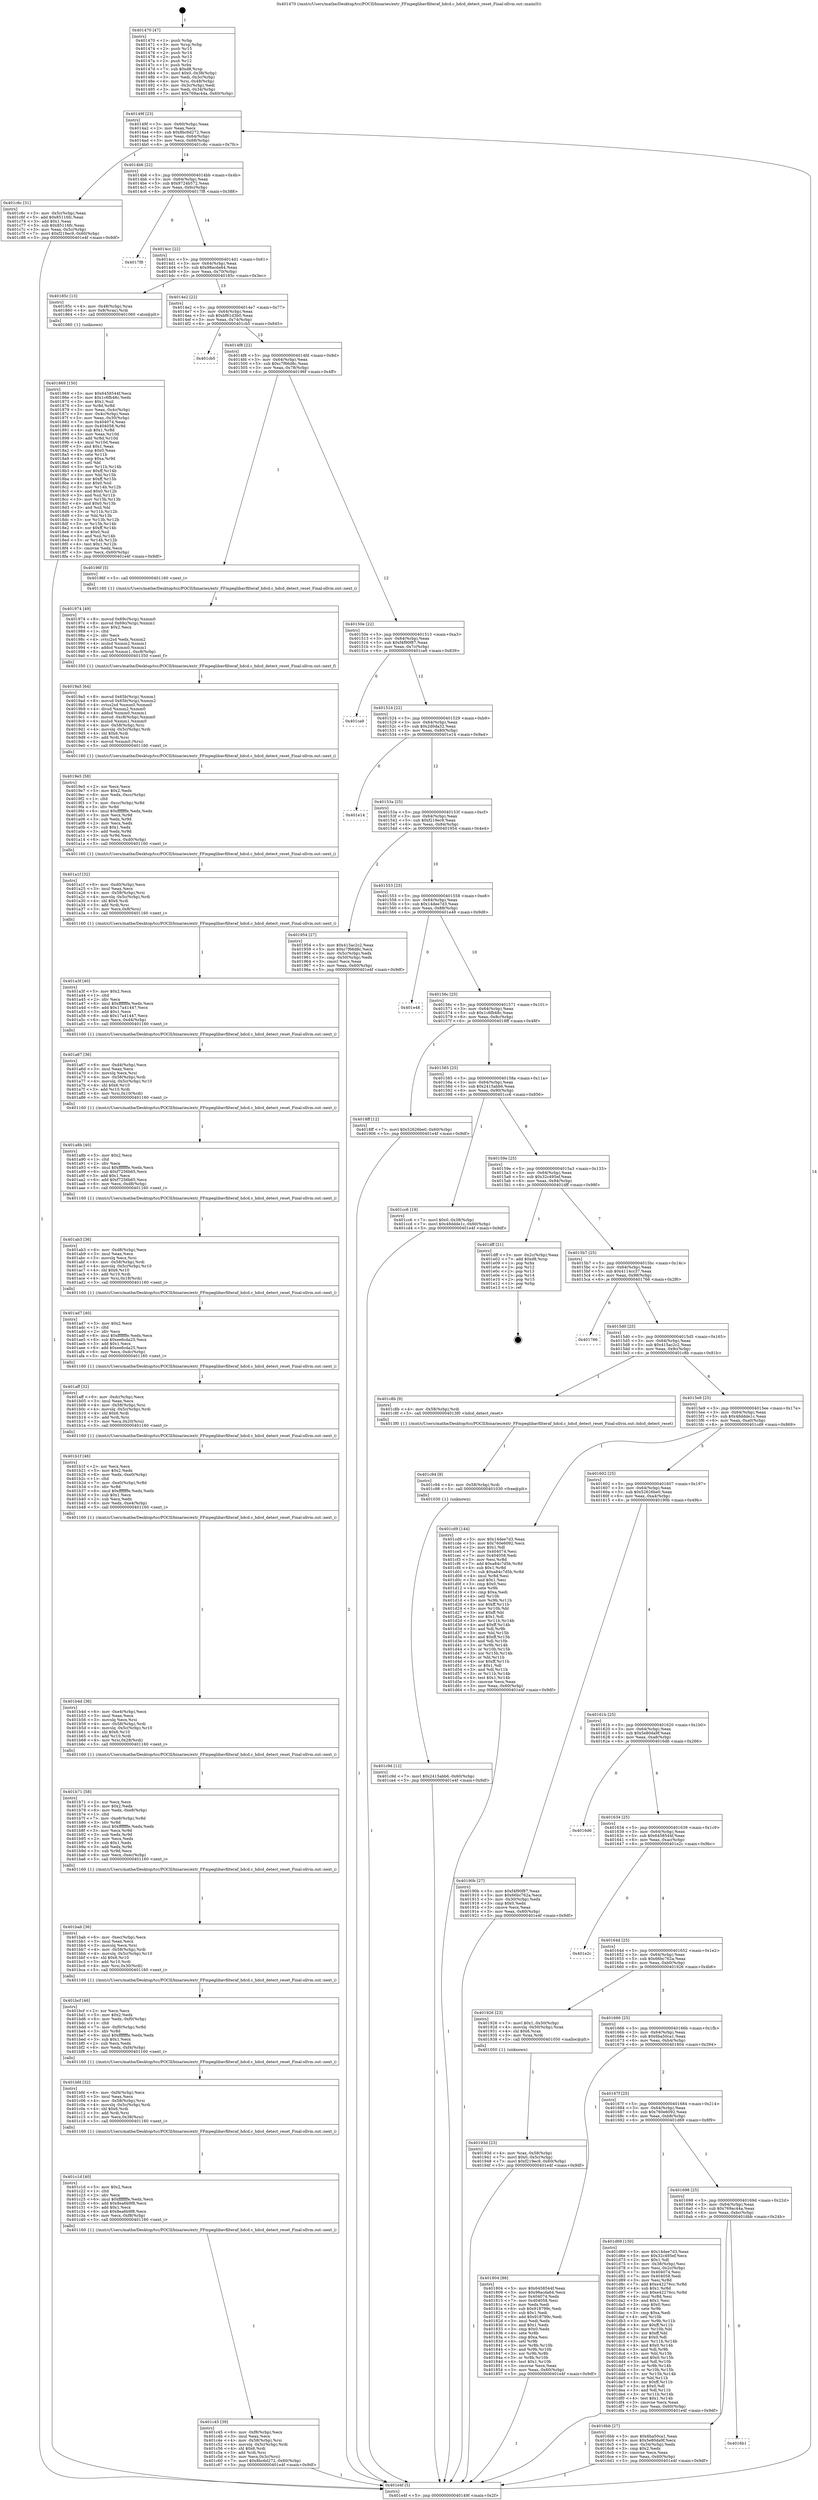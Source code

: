digraph "0x401470" {
  label = "0x401470 (/mnt/c/Users/mathe/Desktop/tcc/POCII/binaries/extr_FFmpeglibavfilteraf_hdcd.c_hdcd_detect_reset_Final-ollvm.out::main(0))"
  labelloc = "t"
  node[shape=record]

  Entry [label="",width=0.3,height=0.3,shape=circle,fillcolor=black,style=filled]
  "0x40149f" [label="{
     0x40149f [23]\l
     | [instrs]\l
     &nbsp;&nbsp;0x40149f \<+3\>: mov -0x60(%rbp),%eax\l
     &nbsp;&nbsp;0x4014a2 \<+2\>: mov %eax,%ecx\l
     &nbsp;&nbsp;0x4014a4 \<+6\>: sub $0x8bc6d272,%ecx\l
     &nbsp;&nbsp;0x4014aa \<+3\>: mov %eax,-0x64(%rbp)\l
     &nbsp;&nbsp;0x4014ad \<+3\>: mov %ecx,-0x68(%rbp)\l
     &nbsp;&nbsp;0x4014b0 \<+6\>: je 0000000000401c6c \<main+0x7fc\>\l
  }"]
  "0x401c6c" [label="{
     0x401c6c [31]\l
     | [instrs]\l
     &nbsp;&nbsp;0x401c6c \<+3\>: mov -0x5c(%rbp),%eax\l
     &nbsp;&nbsp;0x401c6f \<+5\>: add $0x85116fc,%eax\l
     &nbsp;&nbsp;0x401c74 \<+3\>: add $0x1,%eax\l
     &nbsp;&nbsp;0x401c77 \<+5\>: sub $0x85116fc,%eax\l
     &nbsp;&nbsp;0x401c7c \<+3\>: mov %eax,-0x5c(%rbp)\l
     &nbsp;&nbsp;0x401c7f \<+7\>: movl $0xf219ec9,-0x60(%rbp)\l
     &nbsp;&nbsp;0x401c86 \<+5\>: jmp 0000000000401e4f \<main+0x9df\>\l
  }"]
  "0x4014b6" [label="{
     0x4014b6 [22]\l
     | [instrs]\l
     &nbsp;&nbsp;0x4014b6 \<+5\>: jmp 00000000004014bb \<main+0x4b\>\l
     &nbsp;&nbsp;0x4014bb \<+3\>: mov -0x64(%rbp),%eax\l
     &nbsp;&nbsp;0x4014be \<+5\>: sub $0x9724b572,%eax\l
     &nbsp;&nbsp;0x4014c3 \<+3\>: mov %eax,-0x6c(%rbp)\l
     &nbsp;&nbsp;0x4014c6 \<+6\>: je 00000000004017f8 \<main+0x388\>\l
  }"]
  Exit [label="",width=0.3,height=0.3,shape=circle,fillcolor=black,style=filled,peripheries=2]
  "0x4017f8" [label="{
     0x4017f8\l
  }", style=dashed]
  "0x4014cc" [label="{
     0x4014cc [22]\l
     | [instrs]\l
     &nbsp;&nbsp;0x4014cc \<+5\>: jmp 00000000004014d1 \<main+0x61\>\l
     &nbsp;&nbsp;0x4014d1 \<+3\>: mov -0x64(%rbp),%eax\l
     &nbsp;&nbsp;0x4014d4 \<+5\>: sub $0x98acda64,%eax\l
     &nbsp;&nbsp;0x4014d9 \<+3\>: mov %eax,-0x70(%rbp)\l
     &nbsp;&nbsp;0x4014dc \<+6\>: je 000000000040185c \<main+0x3ec\>\l
  }"]
  "0x401c9d" [label="{
     0x401c9d [12]\l
     | [instrs]\l
     &nbsp;&nbsp;0x401c9d \<+7\>: movl $0x2415abb6,-0x60(%rbp)\l
     &nbsp;&nbsp;0x401ca4 \<+5\>: jmp 0000000000401e4f \<main+0x9df\>\l
  }"]
  "0x40185c" [label="{
     0x40185c [13]\l
     | [instrs]\l
     &nbsp;&nbsp;0x40185c \<+4\>: mov -0x48(%rbp),%rax\l
     &nbsp;&nbsp;0x401860 \<+4\>: mov 0x8(%rax),%rdi\l
     &nbsp;&nbsp;0x401864 \<+5\>: call 0000000000401060 \<atoi@plt\>\l
     | [calls]\l
     &nbsp;&nbsp;0x401060 \{1\} (unknown)\l
  }"]
  "0x4014e2" [label="{
     0x4014e2 [22]\l
     | [instrs]\l
     &nbsp;&nbsp;0x4014e2 \<+5\>: jmp 00000000004014e7 \<main+0x77\>\l
     &nbsp;&nbsp;0x4014e7 \<+3\>: mov -0x64(%rbp),%eax\l
     &nbsp;&nbsp;0x4014ea \<+5\>: sub $0xbf61d3b0,%eax\l
     &nbsp;&nbsp;0x4014ef \<+3\>: mov %eax,-0x74(%rbp)\l
     &nbsp;&nbsp;0x4014f2 \<+6\>: je 0000000000401cb5 \<main+0x845\>\l
  }"]
  "0x401c94" [label="{
     0x401c94 [9]\l
     | [instrs]\l
     &nbsp;&nbsp;0x401c94 \<+4\>: mov -0x58(%rbp),%rdi\l
     &nbsp;&nbsp;0x401c98 \<+5\>: call 0000000000401030 \<free@plt\>\l
     | [calls]\l
     &nbsp;&nbsp;0x401030 \{1\} (unknown)\l
  }"]
  "0x401cb5" [label="{
     0x401cb5\l
  }", style=dashed]
  "0x4014f8" [label="{
     0x4014f8 [22]\l
     | [instrs]\l
     &nbsp;&nbsp;0x4014f8 \<+5\>: jmp 00000000004014fd \<main+0x8d\>\l
     &nbsp;&nbsp;0x4014fd \<+3\>: mov -0x64(%rbp),%eax\l
     &nbsp;&nbsp;0x401500 \<+5\>: sub $0xc7f66d8c,%eax\l
     &nbsp;&nbsp;0x401505 \<+3\>: mov %eax,-0x78(%rbp)\l
     &nbsp;&nbsp;0x401508 \<+6\>: je 000000000040196f \<main+0x4ff\>\l
  }"]
  "0x401c45" [label="{
     0x401c45 [39]\l
     | [instrs]\l
     &nbsp;&nbsp;0x401c45 \<+6\>: mov -0xf8(%rbp),%ecx\l
     &nbsp;&nbsp;0x401c4b \<+3\>: imul %eax,%ecx\l
     &nbsp;&nbsp;0x401c4e \<+4\>: mov -0x58(%rbp),%rsi\l
     &nbsp;&nbsp;0x401c52 \<+4\>: movslq -0x5c(%rbp),%rdi\l
     &nbsp;&nbsp;0x401c56 \<+4\>: shl $0x6,%rdi\l
     &nbsp;&nbsp;0x401c5a \<+3\>: add %rdi,%rsi\l
     &nbsp;&nbsp;0x401c5d \<+3\>: mov %ecx,0x3c(%rsi)\l
     &nbsp;&nbsp;0x401c60 \<+7\>: movl $0x8bc6d272,-0x60(%rbp)\l
     &nbsp;&nbsp;0x401c67 \<+5\>: jmp 0000000000401e4f \<main+0x9df\>\l
  }"]
  "0x40196f" [label="{
     0x40196f [5]\l
     | [instrs]\l
     &nbsp;&nbsp;0x40196f \<+5\>: call 0000000000401160 \<next_i\>\l
     | [calls]\l
     &nbsp;&nbsp;0x401160 \{1\} (/mnt/c/Users/mathe/Desktop/tcc/POCII/binaries/extr_FFmpeglibavfilteraf_hdcd.c_hdcd_detect_reset_Final-ollvm.out::next_i)\l
  }"]
  "0x40150e" [label="{
     0x40150e [22]\l
     | [instrs]\l
     &nbsp;&nbsp;0x40150e \<+5\>: jmp 0000000000401513 \<main+0xa3\>\l
     &nbsp;&nbsp;0x401513 \<+3\>: mov -0x64(%rbp),%eax\l
     &nbsp;&nbsp;0x401516 \<+5\>: sub $0xf4f90f87,%eax\l
     &nbsp;&nbsp;0x40151b \<+3\>: mov %eax,-0x7c(%rbp)\l
     &nbsp;&nbsp;0x40151e \<+6\>: je 0000000000401ca9 \<main+0x839\>\l
  }"]
  "0x401c1d" [label="{
     0x401c1d [40]\l
     | [instrs]\l
     &nbsp;&nbsp;0x401c1d \<+5\>: mov $0x2,%ecx\l
     &nbsp;&nbsp;0x401c22 \<+1\>: cltd\l
     &nbsp;&nbsp;0x401c23 \<+2\>: idiv %ecx\l
     &nbsp;&nbsp;0x401c25 \<+6\>: imul $0xfffffffe,%edx,%ecx\l
     &nbsp;&nbsp;0x401c2b \<+6\>: add $0x8ea6b9f8,%ecx\l
     &nbsp;&nbsp;0x401c31 \<+3\>: add $0x1,%ecx\l
     &nbsp;&nbsp;0x401c34 \<+6\>: sub $0x8ea6b9f8,%ecx\l
     &nbsp;&nbsp;0x401c3a \<+6\>: mov %ecx,-0xf8(%rbp)\l
     &nbsp;&nbsp;0x401c40 \<+5\>: call 0000000000401160 \<next_i\>\l
     | [calls]\l
     &nbsp;&nbsp;0x401160 \{1\} (/mnt/c/Users/mathe/Desktop/tcc/POCII/binaries/extr_FFmpeglibavfilteraf_hdcd.c_hdcd_detect_reset_Final-ollvm.out::next_i)\l
  }"]
  "0x401ca9" [label="{
     0x401ca9\l
  }", style=dashed]
  "0x401524" [label="{
     0x401524 [22]\l
     | [instrs]\l
     &nbsp;&nbsp;0x401524 \<+5\>: jmp 0000000000401529 \<main+0xb9\>\l
     &nbsp;&nbsp;0x401529 \<+3\>: mov -0x64(%rbp),%eax\l
     &nbsp;&nbsp;0x40152c \<+5\>: sub $0x2d0da32,%eax\l
     &nbsp;&nbsp;0x401531 \<+3\>: mov %eax,-0x80(%rbp)\l
     &nbsp;&nbsp;0x401534 \<+6\>: je 0000000000401e14 \<main+0x9a4\>\l
  }"]
  "0x401bfd" [label="{
     0x401bfd [32]\l
     | [instrs]\l
     &nbsp;&nbsp;0x401bfd \<+6\>: mov -0xf4(%rbp),%ecx\l
     &nbsp;&nbsp;0x401c03 \<+3\>: imul %eax,%ecx\l
     &nbsp;&nbsp;0x401c06 \<+4\>: mov -0x58(%rbp),%rsi\l
     &nbsp;&nbsp;0x401c0a \<+4\>: movslq -0x5c(%rbp),%rdi\l
     &nbsp;&nbsp;0x401c0e \<+4\>: shl $0x6,%rdi\l
     &nbsp;&nbsp;0x401c12 \<+3\>: add %rdi,%rsi\l
     &nbsp;&nbsp;0x401c15 \<+3\>: mov %ecx,0x38(%rsi)\l
     &nbsp;&nbsp;0x401c18 \<+5\>: call 0000000000401160 \<next_i\>\l
     | [calls]\l
     &nbsp;&nbsp;0x401160 \{1\} (/mnt/c/Users/mathe/Desktop/tcc/POCII/binaries/extr_FFmpeglibavfilteraf_hdcd.c_hdcd_detect_reset_Final-ollvm.out::next_i)\l
  }"]
  "0x401e14" [label="{
     0x401e14\l
  }", style=dashed]
  "0x40153a" [label="{
     0x40153a [25]\l
     | [instrs]\l
     &nbsp;&nbsp;0x40153a \<+5\>: jmp 000000000040153f \<main+0xcf\>\l
     &nbsp;&nbsp;0x40153f \<+3\>: mov -0x64(%rbp),%eax\l
     &nbsp;&nbsp;0x401542 \<+5\>: sub $0xf219ec9,%eax\l
     &nbsp;&nbsp;0x401547 \<+6\>: mov %eax,-0x84(%rbp)\l
     &nbsp;&nbsp;0x40154d \<+6\>: je 0000000000401954 \<main+0x4e4\>\l
  }"]
  "0x401bcf" [label="{
     0x401bcf [46]\l
     | [instrs]\l
     &nbsp;&nbsp;0x401bcf \<+2\>: xor %ecx,%ecx\l
     &nbsp;&nbsp;0x401bd1 \<+5\>: mov $0x2,%edx\l
     &nbsp;&nbsp;0x401bd6 \<+6\>: mov %edx,-0xf0(%rbp)\l
     &nbsp;&nbsp;0x401bdc \<+1\>: cltd\l
     &nbsp;&nbsp;0x401bdd \<+7\>: mov -0xf0(%rbp),%r8d\l
     &nbsp;&nbsp;0x401be4 \<+3\>: idiv %r8d\l
     &nbsp;&nbsp;0x401be7 \<+6\>: imul $0xfffffffe,%edx,%edx\l
     &nbsp;&nbsp;0x401bed \<+3\>: sub $0x1,%ecx\l
     &nbsp;&nbsp;0x401bf0 \<+2\>: sub %ecx,%edx\l
     &nbsp;&nbsp;0x401bf2 \<+6\>: mov %edx,-0xf4(%rbp)\l
     &nbsp;&nbsp;0x401bf8 \<+5\>: call 0000000000401160 \<next_i\>\l
     | [calls]\l
     &nbsp;&nbsp;0x401160 \{1\} (/mnt/c/Users/mathe/Desktop/tcc/POCII/binaries/extr_FFmpeglibavfilteraf_hdcd.c_hdcd_detect_reset_Final-ollvm.out::next_i)\l
  }"]
  "0x401954" [label="{
     0x401954 [27]\l
     | [instrs]\l
     &nbsp;&nbsp;0x401954 \<+5\>: mov $0x415ac2c2,%eax\l
     &nbsp;&nbsp;0x401959 \<+5\>: mov $0xc7f66d8c,%ecx\l
     &nbsp;&nbsp;0x40195e \<+3\>: mov -0x5c(%rbp),%edx\l
     &nbsp;&nbsp;0x401961 \<+3\>: cmp -0x50(%rbp),%edx\l
     &nbsp;&nbsp;0x401964 \<+3\>: cmovl %ecx,%eax\l
     &nbsp;&nbsp;0x401967 \<+3\>: mov %eax,-0x60(%rbp)\l
     &nbsp;&nbsp;0x40196a \<+5\>: jmp 0000000000401e4f \<main+0x9df\>\l
  }"]
  "0x401553" [label="{
     0x401553 [25]\l
     | [instrs]\l
     &nbsp;&nbsp;0x401553 \<+5\>: jmp 0000000000401558 \<main+0xe8\>\l
     &nbsp;&nbsp;0x401558 \<+3\>: mov -0x64(%rbp),%eax\l
     &nbsp;&nbsp;0x40155b \<+5\>: sub $0x14dee7d3,%eax\l
     &nbsp;&nbsp;0x401560 \<+6\>: mov %eax,-0x88(%rbp)\l
     &nbsp;&nbsp;0x401566 \<+6\>: je 0000000000401e48 \<main+0x9d8\>\l
  }"]
  "0x401bab" [label="{
     0x401bab [36]\l
     | [instrs]\l
     &nbsp;&nbsp;0x401bab \<+6\>: mov -0xec(%rbp),%ecx\l
     &nbsp;&nbsp;0x401bb1 \<+3\>: imul %eax,%ecx\l
     &nbsp;&nbsp;0x401bb4 \<+3\>: movslq %ecx,%rsi\l
     &nbsp;&nbsp;0x401bb7 \<+4\>: mov -0x58(%rbp),%rdi\l
     &nbsp;&nbsp;0x401bbb \<+4\>: movslq -0x5c(%rbp),%r10\l
     &nbsp;&nbsp;0x401bbf \<+4\>: shl $0x6,%r10\l
     &nbsp;&nbsp;0x401bc3 \<+3\>: add %r10,%rdi\l
     &nbsp;&nbsp;0x401bc6 \<+4\>: mov %rsi,0x30(%rdi)\l
     &nbsp;&nbsp;0x401bca \<+5\>: call 0000000000401160 \<next_i\>\l
     | [calls]\l
     &nbsp;&nbsp;0x401160 \{1\} (/mnt/c/Users/mathe/Desktop/tcc/POCII/binaries/extr_FFmpeglibavfilteraf_hdcd.c_hdcd_detect_reset_Final-ollvm.out::next_i)\l
  }"]
  "0x401e48" [label="{
     0x401e48\l
  }", style=dashed]
  "0x40156c" [label="{
     0x40156c [25]\l
     | [instrs]\l
     &nbsp;&nbsp;0x40156c \<+5\>: jmp 0000000000401571 \<main+0x101\>\l
     &nbsp;&nbsp;0x401571 \<+3\>: mov -0x64(%rbp),%eax\l
     &nbsp;&nbsp;0x401574 \<+5\>: sub $0x1c6fb48c,%eax\l
     &nbsp;&nbsp;0x401579 \<+6\>: mov %eax,-0x8c(%rbp)\l
     &nbsp;&nbsp;0x40157f \<+6\>: je 00000000004018ff \<main+0x48f\>\l
  }"]
  "0x401b71" [label="{
     0x401b71 [58]\l
     | [instrs]\l
     &nbsp;&nbsp;0x401b71 \<+2\>: xor %ecx,%ecx\l
     &nbsp;&nbsp;0x401b73 \<+5\>: mov $0x2,%edx\l
     &nbsp;&nbsp;0x401b78 \<+6\>: mov %edx,-0xe8(%rbp)\l
     &nbsp;&nbsp;0x401b7e \<+1\>: cltd\l
     &nbsp;&nbsp;0x401b7f \<+7\>: mov -0xe8(%rbp),%r8d\l
     &nbsp;&nbsp;0x401b86 \<+3\>: idiv %r8d\l
     &nbsp;&nbsp;0x401b89 \<+6\>: imul $0xfffffffe,%edx,%edx\l
     &nbsp;&nbsp;0x401b8f \<+3\>: mov %ecx,%r9d\l
     &nbsp;&nbsp;0x401b92 \<+3\>: sub %edx,%r9d\l
     &nbsp;&nbsp;0x401b95 \<+2\>: mov %ecx,%edx\l
     &nbsp;&nbsp;0x401b97 \<+3\>: sub $0x1,%edx\l
     &nbsp;&nbsp;0x401b9a \<+3\>: add %edx,%r9d\l
     &nbsp;&nbsp;0x401b9d \<+3\>: sub %r9d,%ecx\l
     &nbsp;&nbsp;0x401ba0 \<+6\>: mov %ecx,-0xec(%rbp)\l
     &nbsp;&nbsp;0x401ba6 \<+5\>: call 0000000000401160 \<next_i\>\l
     | [calls]\l
     &nbsp;&nbsp;0x401160 \{1\} (/mnt/c/Users/mathe/Desktop/tcc/POCII/binaries/extr_FFmpeglibavfilteraf_hdcd.c_hdcd_detect_reset_Final-ollvm.out::next_i)\l
  }"]
  "0x4018ff" [label="{
     0x4018ff [12]\l
     | [instrs]\l
     &nbsp;&nbsp;0x4018ff \<+7\>: movl $0x52626be0,-0x60(%rbp)\l
     &nbsp;&nbsp;0x401906 \<+5\>: jmp 0000000000401e4f \<main+0x9df\>\l
  }"]
  "0x401585" [label="{
     0x401585 [25]\l
     | [instrs]\l
     &nbsp;&nbsp;0x401585 \<+5\>: jmp 000000000040158a \<main+0x11a\>\l
     &nbsp;&nbsp;0x40158a \<+3\>: mov -0x64(%rbp),%eax\l
     &nbsp;&nbsp;0x40158d \<+5\>: sub $0x2415abb6,%eax\l
     &nbsp;&nbsp;0x401592 \<+6\>: mov %eax,-0x90(%rbp)\l
     &nbsp;&nbsp;0x401598 \<+6\>: je 0000000000401cc6 \<main+0x856\>\l
  }"]
  "0x401b4d" [label="{
     0x401b4d [36]\l
     | [instrs]\l
     &nbsp;&nbsp;0x401b4d \<+6\>: mov -0xe4(%rbp),%ecx\l
     &nbsp;&nbsp;0x401b53 \<+3\>: imul %eax,%ecx\l
     &nbsp;&nbsp;0x401b56 \<+3\>: movslq %ecx,%rsi\l
     &nbsp;&nbsp;0x401b59 \<+4\>: mov -0x58(%rbp),%rdi\l
     &nbsp;&nbsp;0x401b5d \<+4\>: movslq -0x5c(%rbp),%r10\l
     &nbsp;&nbsp;0x401b61 \<+4\>: shl $0x6,%r10\l
     &nbsp;&nbsp;0x401b65 \<+3\>: add %r10,%rdi\l
     &nbsp;&nbsp;0x401b68 \<+4\>: mov %rsi,0x28(%rdi)\l
     &nbsp;&nbsp;0x401b6c \<+5\>: call 0000000000401160 \<next_i\>\l
     | [calls]\l
     &nbsp;&nbsp;0x401160 \{1\} (/mnt/c/Users/mathe/Desktop/tcc/POCII/binaries/extr_FFmpeglibavfilteraf_hdcd.c_hdcd_detect_reset_Final-ollvm.out::next_i)\l
  }"]
  "0x401cc6" [label="{
     0x401cc6 [19]\l
     | [instrs]\l
     &nbsp;&nbsp;0x401cc6 \<+7\>: movl $0x0,-0x38(%rbp)\l
     &nbsp;&nbsp;0x401ccd \<+7\>: movl $0x48ddde1c,-0x60(%rbp)\l
     &nbsp;&nbsp;0x401cd4 \<+5\>: jmp 0000000000401e4f \<main+0x9df\>\l
  }"]
  "0x40159e" [label="{
     0x40159e [25]\l
     | [instrs]\l
     &nbsp;&nbsp;0x40159e \<+5\>: jmp 00000000004015a3 \<main+0x133\>\l
     &nbsp;&nbsp;0x4015a3 \<+3\>: mov -0x64(%rbp),%eax\l
     &nbsp;&nbsp;0x4015a6 \<+5\>: sub $0x32c495ef,%eax\l
     &nbsp;&nbsp;0x4015ab \<+6\>: mov %eax,-0x94(%rbp)\l
     &nbsp;&nbsp;0x4015b1 \<+6\>: je 0000000000401dff \<main+0x98f\>\l
  }"]
  "0x401b1f" [label="{
     0x401b1f [46]\l
     | [instrs]\l
     &nbsp;&nbsp;0x401b1f \<+2\>: xor %ecx,%ecx\l
     &nbsp;&nbsp;0x401b21 \<+5\>: mov $0x2,%edx\l
     &nbsp;&nbsp;0x401b26 \<+6\>: mov %edx,-0xe0(%rbp)\l
     &nbsp;&nbsp;0x401b2c \<+1\>: cltd\l
     &nbsp;&nbsp;0x401b2d \<+7\>: mov -0xe0(%rbp),%r8d\l
     &nbsp;&nbsp;0x401b34 \<+3\>: idiv %r8d\l
     &nbsp;&nbsp;0x401b37 \<+6\>: imul $0xfffffffe,%edx,%edx\l
     &nbsp;&nbsp;0x401b3d \<+3\>: sub $0x1,%ecx\l
     &nbsp;&nbsp;0x401b40 \<+2\>: sub %ecx,%edx\l
     &nbsp;&nbsp;0x401b42 \<+6\>: mov %edx,-0xe4(%rbp)\l
     &nbsp;&nbsp;0x401b48 \<+5\>: call 0000000000401160 \<next_i\>\l
     | [calls]\l
     &nbsp;&nbsp;0x401160 \{1\} (/mnt/c/Users/mathe/Desktop/tcc/POCII/binaries/extr_FFmpeglibavfilteraf_hdcd.c_hdcd_detect_reset_Final-ollvm.out::next_i)\l
  }"]
  "0x401dff" [label="{
     0x401dff [21]\l
     | [instrs]\l
     &nbsp;&nbsp;0x401dff \<+3\>: mov -0x2c(%rbp),%eax\l
     &nbsp;&nbsp;0x401e02 \<+7\>: add $0xd8,%rsp\l
     &nbsp;&nbsp;0x401e09 \<+1\>: pop %rbx\l
     &nbsp;&nbsp;0x401e0a \<+2\>: pop %r12\l
     &nbsp;&nbsp;0x401e0c \<+2\>: pop %r13\l
     &nbsp;&nbsp;0x401e0e \<+2\>: pop %r14\l
     &nbsp;&nbsp;0x401e10 \<+2\>: pop %r15\l
     &nbsp;&nbsp;0x401e12 \<+1\>: pop %rbp\l
     &nbsp;&nbsp;0x401e13 \<+1\>: ret\l
  }"]
  "0x4015b7" [label="{
     0x4015b7 [25]\l
     | [instrs]\l
     &nbsp;&nbsp;0x4015b7 \<+5\>: jmp 00000000004015bc \<main+0x14c\>\l
     &nbsp;&nbsp;0x4015bc \<+3\>: mov -0x64(%rbp),%eax\l
     &nbsp;&nbsp;0x4015bf \<+5\>: sub $0x4114cc37,%eax\l
     &nbsp;&nbsp;0x4015c4 \<+6\>: mov %eax,-0x98(%rbp)\l
     &nbsp;&nbsp;0x4015ca \<+6\>: je 0000000000401766 \<main+0x2f6\>\l
  }"]
  "0x401aff" [label="{
     0x401aff [32]\l
     | [instrs]\l
     &nbsp;&nbsp;0x401aff \<+6\>: mov -0xdc(%rbp),%ecx\l
     &nbsp;&nbsp;0x401b05 \<+3\>: imul %eax,%ecx\l
     &nbsp;&nbsp;0x401b08 \<+4\>: mov -0x58(%rbp),%rsi\l
     &nbsp;&nbsp;0x401b0c \<+4\>: movslq -0x5c(%rbp),%rdi\l
     &nbsp;&nbsp;0x401b10 \<+4\>: shl $0x6,%rdi\l
     &nbsp;&nbsp;0x401b14 \<+3\>: add %rdi,%rsi\l
     &nbsp;&nbsp;0x401b17 \<+3\>: mov %ecx,0x20(%rsi)\l
     &nbsp;&nbsp;0x401b1a \<+5\>: call 0000000000401160 \<next_i\>\l
     | [calls]\l
     &nbsp;&nbsp;0x401160 \{1\} (/mnt/c/Users/mathe/Desktop/tcc/POCII/binaries/extr_FFmpeglibavfilteraf_hdcd.c_hdcd_detect_reset_Final-ollvm.out::next_i)\l
  }"]
  "0x401766" [label="{
     0x401766\l
  }", style=dashed]
  "0x4015d0" [label="{
     0x4015d0 [25]\l
     | [instrs]\l
     &nbsp;&nbsp;0x4015d0 \<+5\>: jmp 00000000004015d5 \<main+0x165\>\l
     &nbsp;&nbsp;0x4015d5 \<+3\>: mov -0x64(%rbp),%eax\l
     &nbsp;&nbsp;0x4015d8 \<+5\>: sub $0x415ac2c2,%eax\l
     &nbsp;&nbsp;0x4015dd \<+6\>: mov %eax,-0x9c(%rbp)\l
     &nbsp;&nbsp;0x4015e3 \<+6\>: je 0000000000401c8b \<main+0x81b\>\l
  }"]
  "0x401ad7" [label="{
     0x401ad7 [40]\l
     | [instrs]\l
     &nbsp;&nbsp;0x401ad7 \<+5\>: mov $0x2,%ecx\l
     &nbsp;&nbsp;0x401adc \<+1\>: cltd\l
     &nbsp;&nbsp;0x401add \<+2\>: idiv %ecx\l
     &nbsp;&nbsp;0x401adf \<+6\>: imul $0xfffffffe,%edx,%ecx\l
     &nbsp;&nbsp;0x401ae5 \<+6\>: sub $0xee6cda25,%ecx\l
     &nbsp;&nbsp;0x401aeb \<+3\>: add $0x1,%ecx\l
     &nbsp;&nbsp;0x401aee \<+6\>: add $0xee6cda25,%ecx\l
     &nbsp;&nbsp;0x401af4 \<+6\>: mov %ecx,-0xdc(%rbp)\l
     &nbsp;&nbsp;0x401afa \<+5\>: call 0000000000401160 \<next_i\>\l
     | [calls]\l
     &nbsp;&nbsp;0x401160 \{1\} (/mnt/c/Users/mathe/Desktop/tcc/POCII/binaries/extr_FFmpeglibavfilteraf_hdcd.c_hdcd_detect_reset_Final-ollvm.out::next_i)\l
  }"]
  "0x401c8b" [label="{
     0x401c8b [9]\l
     | [instrs]\l
     &nbsp;&nbsp;0x401c8b \<+4\>: mov -0x58(%rbp),%rdi\l
     &nbsp;&nbsp;0x401c8f \<+5\>: call 00000000004013f0 \<hdcd_detect_reset\>\l
     | [calls]\l
     &nbsp;&nbsp;0x4013f0 \{1\} (/mnt/c/Users/mathe/Desktop/tcc/POCII/binaries/extr_FFmpeglibavfilteraf_hdcd.c_hdcd_detect_reset_Final-ollvm.out::hdcd_detect_reset)\l
  }"]
  "0x4015e9" [label="{
     0x4015e9 [25]\l
     | [instrs]\l
     &nbsp;&nbsp;0x4015e9 \<+5\>: jmp 00000000004015ee \<main+0x17e\>\l
     &nbsp;&nbsp;0x4015ee \<+3\>: mov -0x64(%rbp),%eax\l
     &nbsp;&nbsp;0x4015f1 \<+5\>: sub $0x48ddde1c,%eax\l
     &nbsp;&nbsp;0x4015f6 \<+6\>: mov %eax,-0xa0(%rbp)\l
     &nbsp;&nbsp;0x4015fc \<+6\>: je 0000000000401cd9 \<main+0x869\>\l
  }"]
  "0x401ab3" [label="{
     0x401ab3 [36]\l
     | [instrs]\l
     &nbsp;&nbsp;0x401ab3 \<+6\>: mov -0xd8(%rbp),%ecx\l
     &nbsp;&nbsp;0x401ab9 \<+3\>: imul %eax,%ecx\l
     &nbsp;&nbsp;0x401abc \<+3\>: movslq %ecx,%rsi\l
     &nbsp;&nbsp;0x401abf \<+4\>: mov -0x58(%rbp),%rdi\l
     &nbsp;&nbsp;0x401ac3 \<+4\>: movslq -0x5c(%rbp),%r10\l
     &nbsp;&nbsp;0x401ac7 \<+4\>: shl $0x6,%r10\l
     &nbsp;&nbsp;0x401acb \<+3\>: add %r10,%rdi\l
     &nbsp;&nbsp;0x401ace \<+4\>: mov %rsi,0x18(%rdi)\l
     &nbsp;&nbsp;0x401ad2 \<+5\>: call 0000000000401160 \<next_i\>\l
     | [calls]\l
     &nbsp;&nbsp;0x401160 \{1\} (/mnt/c/Users/mathe/Desktop/tcc/POCII/binaries/extr_FFmpeglibavfilteraf_hdcd.c_hdcd_detect_reset_Final-ollvm.out::next_i)\l
  }"]
  "0x401cd9" [label="{
     0x401cd9 [144]\l
     | [instrs]\l
     &nbsp;&nbsp;0x401cd9 \<+5\>: mov $0x14dee7d3,%eax\l
     &nbsp;&nbsp;0x401cde \<+5\>: mov $0x760e6092,%ecx\l
     &nbsp;&nbsp;0x401ce3 \<+2\>: mov $0x1,%dl\l
     &nbsp;&nbsp;0x401ce5 \<+7\>: mov 0x404074,%esi\l
     &nbsp;&nbsp;0x401cec \<+7\>: mov 0x404058,%edi\l
     &nbsp;&nbsp;0x401cf3 \<+3\>: mov %esi,%r8d\l
     &nbsp;&nbsp;0x401cf6 \<+7\>: add $0xa84c7d5b,%r8d\l
     &nbsp;&nbsp;0x401cfd \<+4\>: sub $0x1,%r8d\l
     &nbsp;&nbsp;0x401d01 \<+7\>: sub $0xa84c7d5b,%r8d\l
     &nbsp;&nbsp;0x401d08 \<+4\>: imul %r8d,%esi\l
     &nbsp;&nbsp;0x401d0c \<+3\>: and $0x1,%esi\l
     &nbsp;&nbsp;0x401d0f \<+3\>: cmp $0x0,%esi\l
     &nbsp;&nbsp;0x401d12 \<+4\>: sete %r9b\l
     &nbsp;&nbsp;0x401d16 \<+3\>: cmp $0xa,%edi\l
     &nbsp;&nbsp;0x401d19 \<+4\>: setl %r10b\l
     &nbsp;&nbsp;0x401d1d \<+3\>: mov %r9b,%r11b\l
     &nbsp;&nbsp;0x401d20 \<+4\>: xor $0xff,%r11b\l
     &nbsp;&nbsp;0x401d24 \<+3\>: mov %r10b,%bl\l
     &nbsp;&nbsp;0x401d27 \<+3\>: xor $0xff,%bl\l
     &nbsp;&nbsp;0x401d2a \<+3\>: xor $0x1,%dl\l
     &nbsp;&nbsp;0x401d2d \<+3\>: mov %r11b,%r14b\l
     &nbsp;&nbsp;0x401d30 \<+4\>: and $0xff,%r14b\l
     &nbsp;&nbsp;0x401d34 \<+3\>: and %dl,%r9b\l
     &nbsp;&nbsp;0x401d37 \<+3\>: mov %bl,%r15b\l
     &nbsp;&nbsp;0x401d3a \<+4\>: and $0xff,%r15b\l
     &nbsp;&nbsp;0x401d3e \<+3\>: and %dl,%r10b\l
     &nbsp;&nbsp;0x401d41 \<+3\>: or %r9b,%r14b\l
     &nbsp;&nbsp;0x401d44 \<+3\>: or %r10b,%r15b\l
     &nbsp;&nbsp;0x401d47 \<+3\>: xor %r15b,%r14b\l
     &nbsp;&nbsp;0x401d4a \<+3\>: or %bl,%r11b\l
     &nbsp;&nbsp;0x401d4d \<+4\>: xor $0xff,%r11b\l
     &nbsp;&nbsp;0x401d51 \<+3\>: or $0x1,%dl\l
     &nbsp;&nbsp;0x401d54 \<+3\>: and %dl,%r11b\l
     &nbsp;&nbsp;0x401d57 \<+3\>: or %r11b,%r14b\l
     &nbsp;&nbsp;0x401d5a \<+4\>: test $0x1,%r14b\l
     &nbsp;&nbsp;0x401d5e \<+3\>: cmovne %ecx,%eax\l
     &nbsp;&nbsp;0x401d61 \<+3\>: mov %eax,-0x60(%rbp)\l
     &nbsp;&nbsp;0x401d64 \<+5\>: jmp 0000000000401e4f \<main+0x9df\>\l
  }"]
  "0x401602" [label="{
     0x401602 [25]\l
     | [instrs]\l
     &nbsp;&nbsp;0x401602 \<+5\>: jmp 0000000000401607 \<main+0x197\>\l
     &nbsp;&nbsp;0x401607 \<+3\>: mov -0x64(%rbp),%eax\l
     &nbsp;&nbsp;0x40160a \<+5\>: sub $0x52626be0,%eax\l
     &nbsp;&nbsp;0x40160f \<+6\>: mov %eax,-0xa4(%rbp)\l
     &nbsp;&nbsp;0x401615 \<+6\>: je 000000000040190b \<main+0x49b\>\l
  }"]
  "0x401a8b" [label="{
     0x401a8b [40]\l
     | [instrs]\l
     &nbsp;&nbsp;0x401a8b \<+5\>: mov $0x2,%ecx\l
     &nbsp;&nbsp;0x401a90 \<+1\>: cltd\l
     &nbsp;&nbsp;0x401a91 \<+2\>: idiv %ecx\l
     &nbsp;&nbsp;0x401a93 \<+6\>: imul $0xfffffffe,%edx,%ecx\l
     &nbsp;&nbsp;0x401a99 \<+6\>: sub $0xf7256b65,%ecx\l
     &nbsp;&nbsp;0x401a9f \<+3\>: add $0x1,%ecx\l
     &nbsp;&nbsp;0x401aa2 \<+6\>: add $0xf7256b65,%ecx\l
     &nbsp;&nbsp;0x401aa8 \<+6\>: mov %ecx,-0xd8(%rbp)\l
     &nbsp;&nbsp;0x401aae \<+5\>: call 0000000000401160 \<next_i\>\l
     | [calls]\l
     &nbsp;&nbsp;0x401160 \{1\} (/mnt/c/Users/mathe/Desktop/tcc/POCII/binaries/extr_FFmpeglibavfilteraf_hdcd.c_hdcd_detect_reset_Final-ollvm.out::next_i)\l
  }"]
  "0x40190b" [label="{
     0x40190b [27]\l
     | [instrs]\l
     &nbsp;&nbsp;0x40190b \<+5\>: mov $0xf4f90f87,%eax\l
     &nbsp;&nbsp;0x401910 \<+5\>: mov $0x66bc762a,%ecx\l
     &nbsp;&nbsp;0x401915 \<+3\>: mov -0x30(%rbp),%edx\l
     &nbsp;&nbsp;0x401918 \<+3\>: cmp $0x0,%edx\l
     &nbsp;&nbsp;0x40191b \<+3\>: cmove %ecx,%eax\l
     &nbsp;&nbsp;0x40191e \<+3\>: mov %eax,-0x60(%rbp)\l
     &nbsp;&nbsp;0x401921 \<+5\>: jmp 0000000000401e4f \<main+0x9df\>\l
  }"]
  "0x40161b" [label="{
     0x40161b [25]\l
     | [instrs]\l
     &nbsp;&nbsp;0x40161b \<+5\>: jmp 0000000000401620 \<main+0x1b0\>\l
     &nbsp;&nbsp;0x401620 \<+3\>: mov -0x64(%rbp),%eax\l
     &nbsp;&nbsp;0x401623 \<+5\>: sub $0x5e80da9f,%eax\l
     &nbsp;&nbsp;0x401628 \<+6\>: mov %eax,-0xa8(%rbp)\l
     &nbsp;&nbsp;0x40162e \<+6\>: je 00000000004016d6 \<main+0x266\>\l
  }"]
  "0x401a67" [label="{
     0x401a67 [36]\l
     | [instrs]\l
     &nbsp;&nbsp;0x401a67 \<+6\>: mov -0xd4(%rbp),%ecx\l
     &nbsp;&nbsp;0x401a6d \<+3\>: imul %eax,%ecx\l
     &nbsp;&nbsp;0x401a70 \<+3\>: movslq %ecx,%rsi\l
     &nbsp;&nbsp;0x401a73 \<+4\>: mov -0x58(%rbp),%rdi\l
     &nbsp;&nbsp;0x401a77 \<+4\>: movslq -0x5c(%rbp),%r10\l
     &nbsp;&nbsp;0x401a7b \<+4\>: shl $0x6,%r10\l
     &nbsp;&nbsp;0x401a7f \<+3\>: add %r10,%rdi\l
     &nbsp;&nbsp;0x401a82 \<+4\>: mov %rsi,0x10(%rdi)\l
     &nbsp;&nbsp;0x401a86 \<+5\>: call 0000000000401160 \<next_i\>\l
     | [calls]\l
     &nbsp;&nbsp;0x401160 \{1\} (/mnt/c/Users/mathe/Desktop/tcc/POCII/binaries/extr_FFmpeglibavfilteraf_hdcd.c_hdcd_detect_reset_Final-ollvm.out::next_i)\l
  }"]
  "0x4016d6" [label="{
     0x4016d6\l
  }", style=dashed]
  "0x401634" [label="{
     0x401634 [25]\l
     | [instrs]\l
     &nbsp;&nbsp;0x401634 \<+5\>: jmp 0000000000401639 \<main+0x1c9\>\l
     &nbsp;&nbsp;0x401639 \<+3\>: mov -0x64(%rbp),%eax\l
     &nbsp;&nbsp;0x40163c \<+5\>: sub $0x6458544f,%eax\l
     &nbsp;&nbsp;0x401641 \<+6\>: mov %eax,-0xac(%rbp)\l
     &nbsp;&nbsp;0x401647 \<+6\>: je 0000000000401e2c \<main+0x9bc\>\l
  }"]
  "0x401a3f" [label="{
     0x401a3f [40]\l
     | [instrs]\l
     &nbsp;&nbsp;0x401a3f \<+5\>: mov $0x2,%ecx\l
     &nbsp;&nbsp;0x401a44 \<+1\>: cltd\l
     &nbsp;&nbsp;0x401a45 \<+2\>: idiv %ecx\l
     &nbsp;&nbsp;0x401a47 \<+6\>: imul $0xfffffffe,%edx,%ecx\l
     &nbsp;&nbsp;0x401a4d \<+6\>: add $0x17a41447,%ecx\l
     &nbsp;&nbsp;0x401a53 \<+3\>: add $0x1,%ecx\l
     &nbsp;&nbsp;0x401a56 \<+6\>: sub $0x17a41447,%ecx\l
     &nbsp;&nbsp;0x401a5c \<+6\>: mov %ecx,-0xd4(%rbp)\l
     &nbsp;&nbsp;0x401a62 \<+5\>: call 0000000000401160 \<next_i\>\l
     | [calls]\l
     &nbsp;&nbsp;0x401160 \{1\} (/mnt/c/Users/mathe/Desktop/tcc/POCII/binaries/extr_FFmpeglibavfilteraf_hdcd.c_hdcd_detect_reset_Final-ollvm.out::next_i)\l
  }"]
  "0x401e2c" [label="{
     0x401e2c\l
  }", style=dashed]
  "0x40164d" [label="{
     0x40164d [25]\l
     | [instrs]\l
     &nbsp;&nbsp;0x40164d \<+5\>: jmp 0000000000401652 \<main+0x1e2\>\l
     &nbsp;&nbsp;0x401652 \<+3\>: mov -0x64(%rbp),%eax\l
     &nbsp;&nbsp;0x401655 \<+5\>: sub $0x66bc762a,%eax\l
     &nbsp;&nbsp;0x40165a \<+6\>: mov %eax,-0xb0(%rbp)\l
     &nbsp;&nbsp;0x401660 \<+6\>: je 0000000000401926 \<main+0x4b6\>\l
  }"]
  "0x401a1f" [label="{
     0x401a1f [32]\l
     | [instrs]\l
     &nbsp;&nbsp;0x401a1f \<+6\>: mov -0xd0(%rbp),%ecx\l
     &nbsp;&nbsp;0x401a25 \<+3\>: imul %eax,%ecx\l
     &nbsp;&nbsp;0x401a28 \<+4\>: mov -0x58(%rbp),%rsi\l
     &nbsp;&nbsp;0x401a2c \<+4\>: movslq -0x5c(%rbp),%rdi\l
     &nbsp;&nbsp;0x401a30 \<+4\>: shl $0x6,%rdi\l
     &nbsp;&nbsp;0x401a34 \<+3\>: add %rdi,%rsi\l
     &nbsp;&nbsp;0x401a37 \<+3\>: mov %ecx,0x8(%rsi)\l
     &nbsp;&nbsp;0x401a3a \<+5\>: call 0000000000401160 \<next_i\>\l
     | [calls]\l
     &nbsp;&nbsp;0x401160 \{1\} (/mnt/c/Users/mathe/Desktop/tcc/POCII/binaries/extr_FFmpeglibavfilteraf_hdcd.c_hdcd_detect_reset_Final-ollvm.out::next_i)\l
  }"]
  "0x401926" [label="{
     0x401926 [23]\l
     | [instrs]\l
     &nbsp;&nbsp;0x401926 \<+7\>: movl $0x1,-0x50(%rbp)\l
     &nbsp;&nbsp;0x40192d \<+4\>: movslq -0x50(%rbp),%rax\l
     &nbsp;&nbsp;0x401931 \<+4\>: shl $0x6,%rax\l
     &nbsp;&nbsp;0x401935 \<+3\>: mov %rax,%rdi\l
     &nbsp;&nbsp;0x401938 \<+5\>: call 0000000000401050 \<malloc@plt\>\l
     | [calls]\l
     &nbsp;&nbsp;0x401050 \{1\} (unknown)\l
  }"]
  "0x401666" [label="{
     0x401666 [25]\l
     | [instrs]\l
     &nbsp;&nbsp;0x401666 \<+5\>: jmp 000000000040166b \<main+0x1fb\>\l
     &nbsp;&nbsp;0x40166b \<+3\>: mov -0x64(%rbp),%eax\l
     &nbsp;&nbsp;0x40166e \<+5\>: sub $0x6ba50ca1,%eax\l
     &nbsp;&nbsp;0x401673 \<+6\>: mov %eax,-0xb4(%rbp)\l
     &nbsp;&nbsp;0x401679 \<+6\>: je 0000000000401804 \<main+0x394\>\l
  }"]
  "0x4019e5" [label="{
     0x4019e5 [58]\l
     | [instrs]\l
     &nbsp;&nbsp;0x4019e5 \<+2\>: xor %ecx,%ecx\l
     &nbsp;&nbsp;0x4019e7 \<+5\>: mov $0x2,%edx\l
     &nbsp;&nbsp;0x4019ec \<+6\>: mov %edx,-0xcc(%rbp)\l
     &nbsp;&nbsp;0x4019f2 \<+1\>: cltd\l
     &nbsp;&nbsp;0x4019f3 \<+7\>: mov -0xcc(%rbp),%r8d\l
     &nbsp;&nbsp;0x4019fa \<+3\>: idiv %r8d\l
     &nbsp;&nbsp;0x4019fd \<+6\>: imul $0xfffffffe,%edx,%edx\l
     &nbsp;&nbsp;0x401a03 \<+3\>: mov %ecx,%r9d\l
     &nbsp;&nbsp;0x401a06 \<+3\>: sub %edx,%r9d\l
     &nbsp;&nbsp;0x401a09 \<+2\>: mov %ecx,%edx\l
     &nbsp;&nbsp;0x401a0b \<+3\>: sub $0x1,%edx\l
     &nbsp;&nbsp;0x401a0e \<+3\>: add %edx,%r9d\l
     &nbsp;&nbsp;0x401a11 \<+3\>: sub %r9d,%ecx\l
     &nbsp;&nbsp;0x401a14 \<+6\>: mov %ecx,-0xd0(%rbp)\l
     &nbsp;&nbsp;0x401a1a \<+5\>: call 0000000000401160 \<next_i\>\l
     | [calls]\l
     &nbsp;&nbsp;0x401160 \{1\} (/mnt/c/Users/mathe/Desktop/tcc/POCII/binaries/extr_FFmpeglibavfilteraf_hdcd.c_hdcd_detect_reset_Final-ollvm.out::next_i)\l
  }"]
  "0x401804" [label="{
     0x401804 [88]\l
     | [instrs]\l
     &nbsp;&nbsp;0x401804 \<+5\>: mov $0x6458544f,%eax\l
     &nbsp;&nbsp;0x401809 \<+5\>: mov $0x98acda64,%ecx\l
     &nbsp;&nbsp;0x40180e \<+7\>: mov 0x404074,%edx\l
     &nbsp;&nbsp;0x401815 \<+7\>: mov 0x404058,%esi\l
     &nbsp;&nbsp;0x40181c \<+2\>: mov %edx,%edi\l
     &nbsp;&nbsp;0x40181e \<+6\>: sub $0x918799c,%edi\l
     &nbsp;&nbsp;0x401824 \<+3\>: sub $0x1,%edi\l
     &nbsp;&nbsp;0x401827 \<+6\>: add $0x918799c,%edi\l
     &nbsp;&nbsp;0x40182d \<+3\>: imul %edi,%edx\l
     &nbsp;&nbsp;0x401830 \<+3\>: and $0x1,%edx\l
     &nbsp;&nbsp;0x401833 \<+3\>: cmp $0x0,%edx\l
     &nbsp;&nbsp;0x401836 \<+4\>: sete %r8b\l
     &nbsp;&nbsp;0x40183a \<+3\>: cmp $0xa,%esi\l
     &nbsp;&nbsp;0x40183d \<+4\>: setl %r9b\l
     &nbsp;&nbsp;0x401841 \<+3\>: mov %r8b,%r10b\l
     &nbsp;&nbsp;0x401844 \<+3\>: and %r9b,%r10b\l
     &nbsp;&nbsp;0x401847 \<+3\>: xor %r9b,%r8b\l
     &nbsp;&nbsp;0x40184a \<+3\>: or %r8b,%r10b\l
     &nbsp;&nbsp;0x40184d \<+4\>: test $0x1,%r10b\l
     &nbsp;&nbsp;0x401851 \<+3\>: cmovne %ecx,%eax\l
     &nbsp;&nbsp;0x401854 \<+3\>: mov %eax,-0x60(%rbp)\l
     &nbsp;&nbsp;0x401857 \<+5\>: jmp 0000000000401e4f \<main+0x9df\>\l
  }"]
  "0x40167f" [label="{
     0x40167f [25]\l
     | [instrs]\l
     &nbsp;&nbsp;0x40167f \<+5\>: jmp 0000000000401684 \<main+0x214\>\l
     &nbsp;&nbsp;0x401684 \<+3\>: mov -0x64(%rbp),%eax\l
     &nbsp;&nbsp;0x401687 \<+5\>: sub $0x760e6092,%eax\l
     &nbsp;&nbsp;0x40168c \<+6\>: mov %eax,-0xb8(%rbp)\l
     &nbsp;&nbsp;0x401692 \<+6\>: je 0000000000401d69 \<main+0x8f9\>\l
  }"]
  "0x4019a5" [label="{
     0x4019a5 [64]\l
     | [instrs]\l
     &nbsp;&nbsp;0x4019a5 \<+8\>: movsd 0x65b(%rip),%xmm1\l
     &nbsp;&nbsp;0x4019ad \<+8\>: movsd 0x65b(%rip),%xmm2\l
     &nbsp;&nbsp;0x4019b5 \<+4\>: cvtss2sd %xmm0,%xmm0\l
     &nbsp;&nbsp;0x4019b9 \<+4\>: divsd %xmm2,%xmm0\l
     &nbsp;&nbsp;0x4019bd \<+4\>: addsd %xmm0,%xmm1\l
     &nbsp;&nbsp;0x4019c1 \<+8\>: movsd -0xc8(%rbp),%xmm0\l
     &nbsp;&nbsp;0x4019c9 \<+4\>: mulsd %xmm1,%xmm0\l
     &nbsp;&nbsp;0x4019cd \<+4\>: mov -0x58(%rbp),%rsi\l
     &nbsp;&nbsp;0x4019d1 \<+4\>: movslq -0x5c(%rbp),%rdi\l
     &nbsp;&nbsp;0x4019d5 \<+4\>: shl $0x6,%rdi\l
     &nbsp;&nbsp;0x4019d9 \<+3\>: add %rdi,%rsi\l
     &nbsp;&nbsp;0x4019dc \<+4\>: movsd %xmm0,(%rsi)\l
     &nbsp;&nbsp;0x4019e0 \<+5\>: call 0000000000401160 \<next_i\>\l
     | [calls]\l
     &nbsp;&nbsp;0x401160 \{1\} (/mnt/c/Users/mathe/Desktop/tcc/POCII/binaries/extr_FFmpeglibavfilteraf_hdcd.c_hdcd_detect_reset_Final-ollvm.out::next_i)\l
  }"]
  "0x401d69" [label="{
     0x401d69 [150]\l
     | [instrs]\l
     &nbsp;&nbsp;0x401d69 \<+5\>: mov $0x14dee7d3,%eax\l
     &nbsp;&nbsp;0x401d6e \<+5\>: mov $0x32c495ef,%ecx\l
     &nbsp;&nbsp;0x401d73 \<+2\>: mov $0x1,%dl\l
     &nbsp;&nbsp;0x401d75 \<+3\>: mov -0x38(%rbp),%esi\l
     &nbsp;&nbsp;0x401d78 \<+3\>: mov %esi,-0x2c(%rbp)\l
     &nbsp;&nbsp;0x401d7b \<+7\>: mov 0x404074,%esi\l
     &nbsp;&nbsp;0x401d82 \<+7\>: mov 0x404058,%edi\l
     &nbsp;&nbsp;0x401d89 \<+3\>: mov %esi,%r8d\l
     &nbsp;&nbsp;0x401d8c \<+7\>: add $0xe42276cc,%r8d\l
     &nbsp;&nbsp;0x401d93 \<+4\>: sub $0x1,%r8d\l
     &nbsp;&nbsp;0x401d97 \<+7\>: sub $0xe42276cc,%r8d\l
     &nbsp;&nbsp;0x401d9e \<+4\>: imul %r8d,%esi\l
     &nbsp;&nbsp;0x401da2 \<+3\>: and $0x1,%esi\l
     &nbsp;&nbsp;0x401da5 \<+3\>: cmp $0x0,%esi\l
     &nbsp;&nbsp;0x401da8 \<+4\>: sete %r9b\l
     &nbsp;&nbsp;0x401dac \<+3\>: cmp $0xa,%edi\l
     &nbsp;&nbsp;0x401daf \<+4\>: setl %r10b\l
     &nbsp;&nbsp;0x401db3 \<+3\>: mov %r9b,%r11b\l
     &nbsp;&nbsp;0x401db6 \<+4\>: xor $0xff,%r11b\l
     &nbsp;&nbsp;0x401dba \<+3\>: mov %r10b,%bl\l
     &nbsp;&nbsp;0x401dbd \<+3\>: xor $0xff,%bl\l
     &nbsp;&nbsp;0x401dc0 \<+3\>: xor $0x0,%dl\l
     &nbsp;&nbsp;0x401dc3 \<+3\>: mov %r11b,%r14b\l
     &nbsp;&nbsp;0x401dc6 \<+4\>: and $0x0,%r14b\l
     &nbsp;&nbsp;0x401dca \<+3\>: and %dl,%r9b\l
     &nbsp;&nbsp;0x401dcd \<+3\>: mov %bl,%r15b\l
     &nbsp;&nbsp;0x401dd0 \<+4\>: and $0x0,%r15b\l
     &nbsp;&nbsp;0x401dd4 \<+3\>: and %dl,%r10b\l
     &nbsp;&nbsp;0x401dd7 \<+3\>: or %r9b,%r14b\l
     &nbsp;&nbsp;0x401dda \<+3\>: or %r10b,%r15b\l
     &nbsp;&nbsp;0x401ddd \<+3\>: xor %r15b,%r14b\l
     &nbsp;&nbsp;0x401de0 \<+3\>: or %bl,%r11b\l
     &nbsp;&nbsp;0x401de3 \<+4\>: xor $0xff,%r11b\l
     &nbsp;&nbsp;0x401de7 \<+3\>: or $0x0,%dl\l
     &nbsp;&nbsp;0x401dea \<+3\>: and %dl,%r11b\l
     &nbsp;&nbsp;0x401ded \<+3\>: or %r11b,%r14b\l
     &nbsp;&nbsp;0x401df0 \<+4\>: test $0x1,%r14b\l
     &nbsp;&nbsp;0x401df4 \<+3\>: cmovne %ecx,%eax\l
     &nbsp;&nbsp;0x401df7 \<+3\>: mov %eax,-0x60(%rbp)\l
     &nbsp;&nbsp;0x401dfa \<+5\>: jmp 0000000000401e4f \<main+0x9df\>\l
  }"]
  "0x401698" [label="{
     0x401698 [25]\l
     | [instrs]\l
     &nbsp;&nbsp;0x401698 \<+5\>: jmp 000000000040169d \<main+0x22d\>\l
     &nbsp;&nbsp;0x40169d \<+3\>: mov -0x64(%rbp),%eax\l
     &nbsp;&nbsp;0x4016a0 \<+5\>: sub $0x769ac44a,%eax\l
     &nbsp;&nbsp;0x4016a5 \<+6\>: mov %eax,-0xbc(%rbp)\l
     &nbsp;&nbsp;0x4016ab \<+6\>: je 00000000004016bb \<main+0x24b\>\l
  }"]
  "0x401974" [label="{
     0x401974 [49]\l
     | [instrs]\l
     &nbsp;&nbsp;0x401974 \<+8\>: movsd 0x69c(%rip),%xmm0\l
     &nbsp;&nbsp;0x40197c \<+8\>: movsd 0x69c(%rip),%xmm1\l
     &nbsp;&nbsp;0x401984 \<+5\>: mov $0x2,%ecx\l
     &nbsp;&nbsp;0x401989 \<+1\>: cltd\l
     &nbsp;&nbsp;0x40198a \<+2\>: idiv %ecx\l
     &nbsp;&nbsp;0x40198c \<+4\>: cvtsi2sd %edx,%xmm2\l
     &nbsp;&nbsp;0x401990 \<+4\>: mulsd %xmm2,%xmm1\l
     &nbsp;&nbsp;0x401994 \<+4\>: addsd %xmm0,%xmm1\l
     &nbsp;&nbsp;0x401998 \<+8\>: movsd %xmm1,-0xc8(%rbp)\l
     &nbsp;&nbsp;0x4019a0 \<+5\>: call 0000000000401350 \<next_f\>\l
     | [calls]\l
     &nbsp;&nbsp;0x401350 \{1\} (/mnt/c/Users/mathe/Desktop/tcc/POCII/binaries/extr_FFmpeglibavfilteraf_hdcd.c_hdcd_detect_reset_Final-ollvm.out::next_f)\l
  }"]
  "0x4016bb" [label="{
     0x4016bb [27]\l
     | [instrs]\l
     &nbsp;&nbsp;0x4016bb \<+5\>: mov $0x6ba50ca1,%eax\l
     &nbsp;&nbsp;0x4016c0 \<+5\>: mov $0x5e80da9f,%ecx\l
     &nbsp;&nbsp;0x4016c5 \<+3\>: mov -0x34(%rbp),%edx\l
     &nbsp;&nbsp;0x4016c8 \<+3\>: cmp $0x2,%edx\l
     &nbsp;&nbsp;0x4016cb \<+3\>: cmovne %ecx,%eax\l
     &nbsp;&nbsp;0x4016ce \<+3\>: mov %eax,-0x60(%rbp)\l
     &nbsp;&nbsp;0x4016d1 \<+5\>: jmp 0000000000401e4f \<main+0x9df\>\l
  }"]
  "0x4016b1" [label="{
     0x4016b1\l
  }", style=dashed]
  "0x401e4f" [label="{
     0x401e4f [5]\l
     | [instrs]\l
     &nbsp;&nbsp;0x401e4f \<+5\>: jmp 000000000040149f \<main+0x2f\>\l
  }"]
  "0x401470" [label="{
     0x401470 [47]\l
     | [instrs]\l
     &nbsp;&nbsp;0x401470 \<+1\>: push %rbp\l
     &nbsp;&nbsp;0x401471 \<+3\>: mov %rsp,%rbp\l
     &nbsp;&nbsp;0x401474 \<+2\>: push %r15\l
     &nbsp;&nbsp;0x401476 \<+2\>: push %r14\l
     &nbsp;&nbsp;0x401478 \<+2\>: push %r13\l
     &nbsp;&nbsp;0x40147a \<+2\>: push %r12\l
     &nbsp;&nbsp;0x40147c \<+1\>: push %rbx\l
     &nbsp;&nbsp;0x40147d \<+7\>: sub $0xd8,%rsp\l
     &nbsp;&nbsp;0x401484 \<+7\>: movl $0x0,-0x38(%rbp)\l
     &nbsp;&nbsp;0x40148b \<+3\>: mov %edi,-0x3c(%rbp)\l
     &nbsp;&nbsp;0x40148e \<+4\>: mov %rsi,-0x48(%rbp)\l
     &nbsp;&nbsp;0x401492 \<+3\>: mov -0x3c(%rbp),%edi\l
     &nbsp;&nbsp;0x401495 \<+3\>: mov %edi,-0x34(%rbp)\l
     &nbsp;&nbsp;0x401498 \<+7\>: movl $0x769ac44a,-0x60(%rbp)\l
  }"]
  "0x401869" [label="{
     0x401869 [150]\l
     | [instrs]\l
     &nbsp;&nbsp;0x401869 \<+5\>: mov $0x6458544f,%ecx\l
     &nbsp;&nbsp;0x40186e \<+5\>: mov $0x1c6fb48c,%edx\l
     &nbsp;&nbsp;0x401873 \<+3\>: mov $0x1,%sil\l
     &nbsp;&nbsp;0x401876 \<+3\>: xor %r8d,%r8d\l
     &nbsp;&nbsp;0x401879 \<+3\>: mov %eax,-0x4c(%rbp)\l
     &nbsp;&nbsp;0x40187c \<+3\>: mov -0x4c(%rbp),%eax\l
     &nbsp;&nbsp;0x40187f \<+3\>: mov %eax,-0x30(%rbp)\l
     &nbsp;&nbsp;0x401882 \<+7\>: mov 0x404074,%eax\l
     &nbsp;&nbsp;0x401889 \<+8\>: mov 0x404058,%r9d\l
     &nbsp;&nbsp;0x401891 \<+4\>: sub $0x1,%r8d\l
     &nbsp;&nbsp;0x401895 \<+3\>: mov %eax,%r10d\l
     &nbsp;&nbsp;0x401898 \<+3\>: add %r8d,%r10d\l
     &nbsp;&nbsp;0x40189b \<+4\>: imul %r10d,%eax\l
     &nbsp;&nbsp;0x40189f \<+3\>: and $0x1,%eax\l
     &nbsp;&nbsp;0x4018a2 \<+3\>: cmp $0x0,%eax\l
     &nbsp;&nbsp;0x4018a5 \<+4\>: sete %r11b\l
     &nbsp;&nbsp;0x4018a9 \<+4\>: cmp $0xa,%r9d\l
     &nbsp;&nbsp;0x4018ad \<+3\>: setl %bl\l
     &nbsp;&nbsp;0x4018b0 \<+3\>: mov %r11b,%r14b\l
     &nbsp;&nbsp;0x4018b3 \<+4\>: xor $0xff,%r14b\l
     &nbsp;&nbsp;0x4018b7 \<+3\>: mov %bl,%r15b\l
     &nbsp;&nbsp;0x4018ba \<+4\>: xor $0xff,%r15b\l
     &nbsp;&nbsp;0x4018be \<+4\>: xor $0x0,%sil\l
     &nbsp;&nbsp;0x4018c2 \<+3\>: mov %r14b,%r12b\l
     &nbsp;&nbsp;0x4018c5 \<+4\>: and $0x0,%r12b\l
     &nbsp;&nbsp;0x4018c9 \<+3\>: and %sil,%r11b\l
     &nbsp;&nbsp;0x4018cc \<+3\>: mov %r15b,%r13b\l
     &nbsp;&nbsp;0x4018cf \<+4\>: and $0x0,%r13b\l
     &nbsp;&nbsp;0x4018d3 \<+3\>: and %sil,%bl\l
     &nbsp;&nbsp;0x4018d6 \<+3\>: or %r11b,%r12b\l
     &nbsp;&nbsp;0x4018d9 \<+3\>: or %bl,%r13b\l
     &nbsp;&nbsp;0x4018dc \<+3\>: xor %r13b,%r12b\l
     &nbsp;&nbsp;0x4018df \<+3\>: or %r15b,%r14b\l
     &nbsp;&nbsp;0x4018e2 \<+4\>: xor $0xff,%r14b\l
     &nbsp;&nbsp;0x4018e6 \<+4\>: or $0x0,%sil\l
     &nbsp;&nbsp;0x4018ea \<+3\>: and %sil,%r14b\l
     &nbsp;&nbsp;0x4018ed \<+3\>: or %r14b,%r12b\l
     &nbsp;&nbsp;0x4018f0 \<+4\>: test $0x1,%r12b\l
     &nbsp;&nbsp;0x4018f4 \<+3\>: cmovne %edx,%ecx\l
     &nbsp;&nbsp;0x4018f7 \<+3\>: mov %ecx,-0x60(%rbp)\l
     &nbsp;&nbsp;0x4018fa \<+5\>: jmp 0000000000401e4f \<main+0x9df\>\l
  }"]
  "0x40193d" [label="{
     0x40193d [23]\l
     | [instrs]\l
     &nbsp;&nbsp;0x40193d \<+4\>: mov %rax,-0x58(%rbp)\l
     &nbsp;&nbsp;0x401941 \<+7\>: movl $0x0,-0x5c(%rbp)\l
     &nbsp;&nbsp;0x401948 \<+7\>: movl $0xf219ec9,-0x60(%rbp)\l
     &nbsp;&nbsp;0x40194f \<+5\>: jmp 0000000000401e4f \<main+0x9df\>\l
  }"]
  Entry -> "0x401470" [label=" 1"]
  "0x40149f" -> "0x401c6c" [label=" 1"]
  "0x40149f" -> "0x4014b6" [label=" 14"]
  "0x401dff" -> Exit [label=" 1"]
  "0x4014b6" -> "0x4017f8" [label=" 0"]
  "0x4014b6" -> "0x4014cc" [label=" 14"]
  "0x401d69" -> "0x401e4f" [label=" 1"]
  "0x4014cc" -> "0x40185c" [label=" 1"]
  "0x4014cc" -> "0x4014e2" [label=" 13"]
  "0x401cd9" -> "0x401e4f" [label=" 1"]
  "0x4014e2" -> "0x401cb5" [label=" 0"]
  "0x4014e2" -> "0x4014f8" [label=" 13"]
  "0x401cc6" -> "0x401e4f" [label=" 1"]
  "0x4014f8" -> "0x40196f" [label=" 1"]
  "0x4014f8" -> "0x40150e" [label=" 12"]
  "0x401c9d" -> "0x401e4f" [label=" 1"]
  "0x40150e" -> "0x401ca9" [label=" 0"]
  "0x40150e" -> "0x401524" [label=" 12"]
  "0x401c94" -> "0x401c9d" [label=" 1"]
  "0x401524" -> "0x401e14" [label=" 0"]
  "0x401524" -> "0x40153a" [label=" 12"]
  "0x401c8b" -> "0x401c94" [label=" 1"]
  "0x40153a" -> "0x401954" [label=" 2"]
  "0x40153a" -> "0x401553" [label=" 10"]
  "0x401c6c" -> "0x401e4f" [label=" 1"]
  "0x401553" -> "0x401e48" [label=" 0"]
  "0x401553" -> "0x40156c" [label=" 10"]
  "0x401c45" -> "0x401e4f" [label=" 1"]
  "0x40156c" -> "0x4018ff" [label=" 1"]
  "0x40156c" -> "0x401585" [label=" 9"]
  "0x401c1d" -> "0x401c45" [label=" 1"]
  "0x401585" -> "0x401cc6" [label=" 1"]
  "0x401585" -> "0x40159e" [label=" 8"]
  "0x401bfd" -> "0x401c1d" [label=" 1"]
  "0x40159e" -> "0x401dff" [label=" 1"]
  "0x40159e" -> "0x4015b7" [label=" 7"]
  "0x401bcf" -> "0x401bfd" [label=" 1"]
  "0x4015b7" -> "0x401766" [label=" 0"]
  "0x4015b7" -> "0x4015d0" [label=" 7"]
  "0x401bab" -> "0x401bcf" [label=" 1"]
  "0x4015d0" -> "0x401c8b" [label=" 1"]
  "0x4015d0" -> "0x4015e9" [label=" 6"]
  "0x401b71" -> "0x401bab" [label=" 1"]
  "0x4015e9" -> "0x401cd9" [label=" 1"]
  "0x4015e9" -> "0x401602" [label=" 5"]
  "0x401b4d" -> "0x401b71" [label=" 1"]
  "0x401602" -> "0x40190b" [label=" 1"]
  "0x401602" -> "0x40161b" [label=" 4"]
  "0x401b1f" -> "0x401b4d" [label=" 1"]
  "0x40161b" -> "0x4016d6" [label=" 0"]
  "0x40161b" -> "0x401634" [label=" 4"]
  "0x401aff" -> "0x401b1f" [label=" 1"]
  "0x401634" -> "0x401e2c" [label=" 0"]
  "0x401634" -> "0x40164d" [label=" 4"]
  "0x401ad7" -> "0x401aff" [label=" 1"]
  "0x40164d" -> "0x401926" [label=" 1"]
  "0x40164d" -> "0x401666" [label=" 3"]
  "0x401ab3" -> "0x401ad7" [label=" 1"]
  "0x401666" -> "0x401804" [label=" 1"]
  "0x401666" -> "0x40167f" [label=" 2"]
  "0x401a8b" -> "0x401ab3" [label=" 1"]
  "0x40167f" -> "0x401d69" [label=" 1"]
  "0x40167f" -> "0x401698" [label=" 1"]
  "0x401a67" -> "0x401a8b" [label=" 1"]
  "0x401698" -> "0x4016bb" [label=" 1"]
  "0x401698" -> "0x4016b1" [label=" 0"]
  "0x4016bb" -> "0x401e4f" [label=" 1"]
  "0x401470" -> "0x40149f" [label=" 1"]
  "0x401e4f" -> "0x40149f" [label=" 14"]
  "0x401804" -> "0x401e4f" [label=" 1"]
  "0x40185c" -> "0x401869" [label=" 1"]
  "0x401869" -> "0x401e4f" [label=" 1"]
  "0x4018ff" -> "0x401e4f" [label=" 1"]
  "0x40190b" -> "0x401e4f" [label=" 1"]
  "0x401926" -> "0x40193d" [label=" 1"]
  "0x40193d" -> "0x401e4f" [label=" 1"]
  "0x401954" -> "0x401e4f" [label=" 2"]
  "0x40196f" -> "0x401974" [label=" 1"]
  "0x401974" -> "0x4019a5" [label=" 1"]
  "0x4019a5" -> "0x4019e5" [label=" 1"]
  "0x4019e5" -> "0x401a1f" [label=" 1"]
  "0x401a1f" -> "0x401a3f" [label=" 1"]
  "0x401a3f" -> "0x401a67" [label=" 1"]
}
